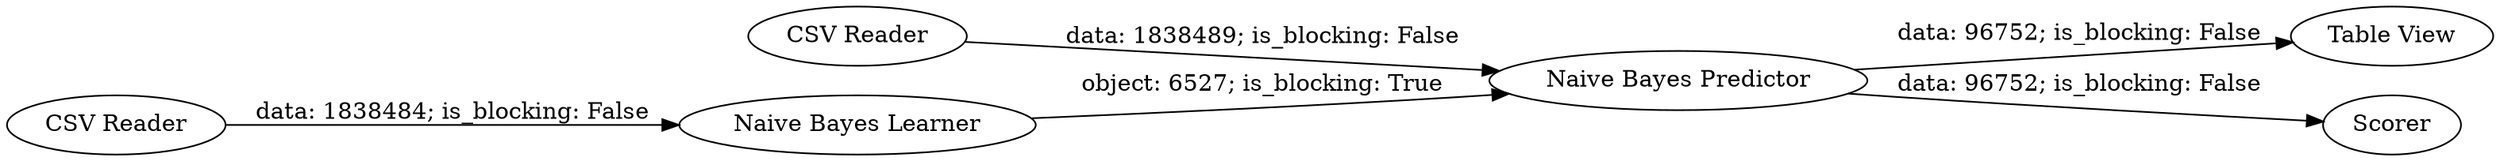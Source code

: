 digraph {
	"4166076621071182298_2" [label="CSV Reader"]
	"4166076621071182298_3" [label="Naive Bayes Learner"]
	"4166076621071182298_6" [label="Table View"]
	"4166076621071182298_4" [label="Naive Bayes Predictor"]
	"4166076621071182298_7" [label=Scorer]
	"4166076621071182298_1" [label="CSV Reader"]
	"4166076621071182298_4" -> "4166076621071182298_7" [label="data: 96752; is_blocking: False"]
	"4166076621071182298_3" -> "4166076621071182298_4" [label="object: 6527; is_blocking: True"]
	"4166076621071182298_4" -> "4166076621071182298_6" [label="data: 96752; is_blocking: False"]
	"4166076621071182298_1" -> "4166076621071182298_3" [label="data: 1838484; is_blocking: False"]
	"4166076621071182298_2" -> "4166076621071182298_4" [label="data: 1838489; is_blocking: False"]
	rankdir=LR
}
